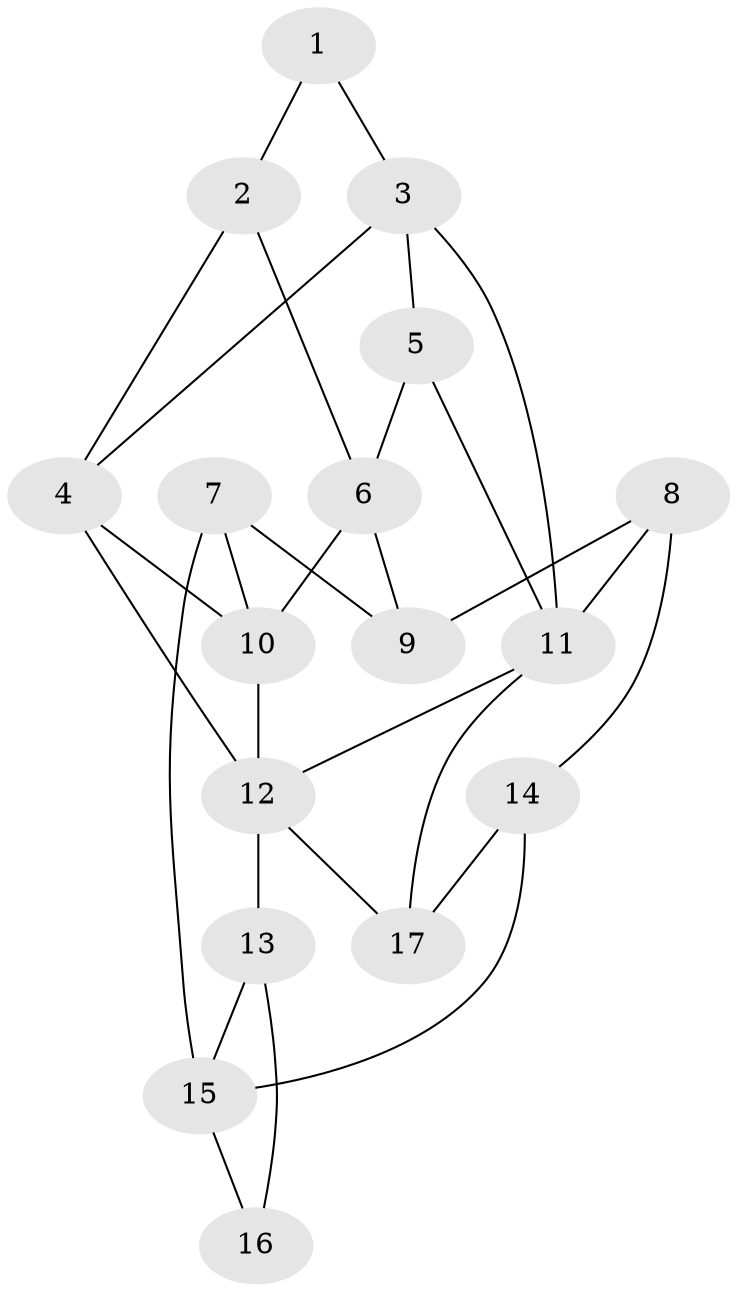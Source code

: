 // original degree distribution, {3: 0.05555555555555555, 4: 0.2777777777777778, 6: 0.2777777777777778, 5: 0.3888888888888889}
// Generated by graph-tools (version 1.1) at 2025/38/03/04/25 23:38:27]
// undirected, 17 vertices, 29 edges
graph export_dot {
  node [color=gray90,style=filled];
  1;
  2;
  3;
  4;
  5;
  6;
  7;
  8;
  9;
  10;
  11;
  12;
  13;
  14;
  15;
  16;
  17;
  1 -- 2 [weight=2.0];
  1 -- 3 [weight=2.0];
  2 -- 4 [weight=1.0];
  2 -- 6 [weight=1.0];
  3 -- 4 [weight=1.0];
  3 -- 5 [weight=2.0];
  3 -- 11 [weight=1.0];
  4 -- 10 [weight=1.0];
  4 -- 12 [weight=2.0];
  5 -- 6 [weight=1.0];
  5 -- 11 [weight=1.0];
  6 -- 9 [weight=1.0];
  6 -- 10 [weight=1.0];
  7 -- 9 [weight=1.0];
  7 -- 10 [weight=1.0];
  7 -- 15 [weight=1.0];
  8 -- 9 [weight=1.0];
  8 -- 11 [weight=2.0];
  8 -- 14 [weight=1.0];
  10 -- 12 [weight=1.0];
  11 -- 12 [weight=1.0];
  11 -- 17 [weight=1.0];
  12 -- 13 [weight=1.0];
  12 -- 17 [weight=1.0];
  13 -- 15 [weight=1.0];
  13 -- 16 [weight=2.0];
  14 -- 15 [weight=2.0];
  14 -- 17 [weight=2.0];
  15 -- 16 [weight=2.0];
}
